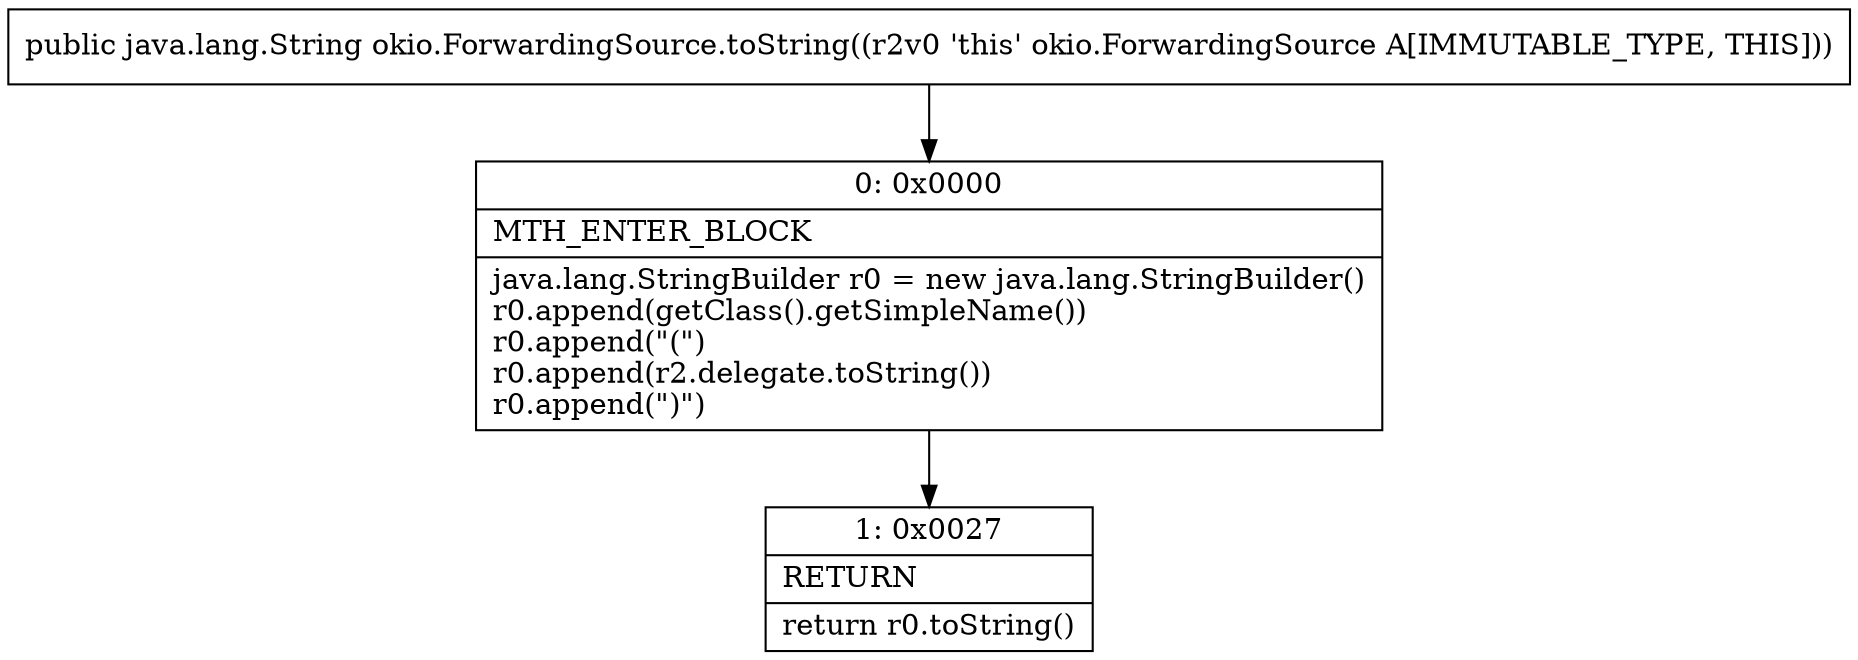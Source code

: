 digraph "CFG forokio.ForwardingSource.toString()Ljava\/lang\/String;" {
Node_0 [shape=record,label="{0\:\ 0x0000|MTH_ENTER_BLOCK\l|java.lang.StringBuilder r0 = new java.lang.StringBuilder()\lr0.append(getClass().getSimpleName())\lr0.append(\"(\")\lr0.append(r2.delegate.toString())\lr0.append(\")\")\l}"];
Node_1 [shape=record,label="{1\:\ 0x0027|RETURN\l|return r0.toString()\l}"];
MethodNode[shape=record,label="{public java.lang.String okio.ForwardingSource.toString((r2v0 'this' okio.ForwardingSource A[IMMUTABLE_TYPE, THIS])) }"];
MethodNode -> Node_0;
Node_0 -> Node_1;
}

